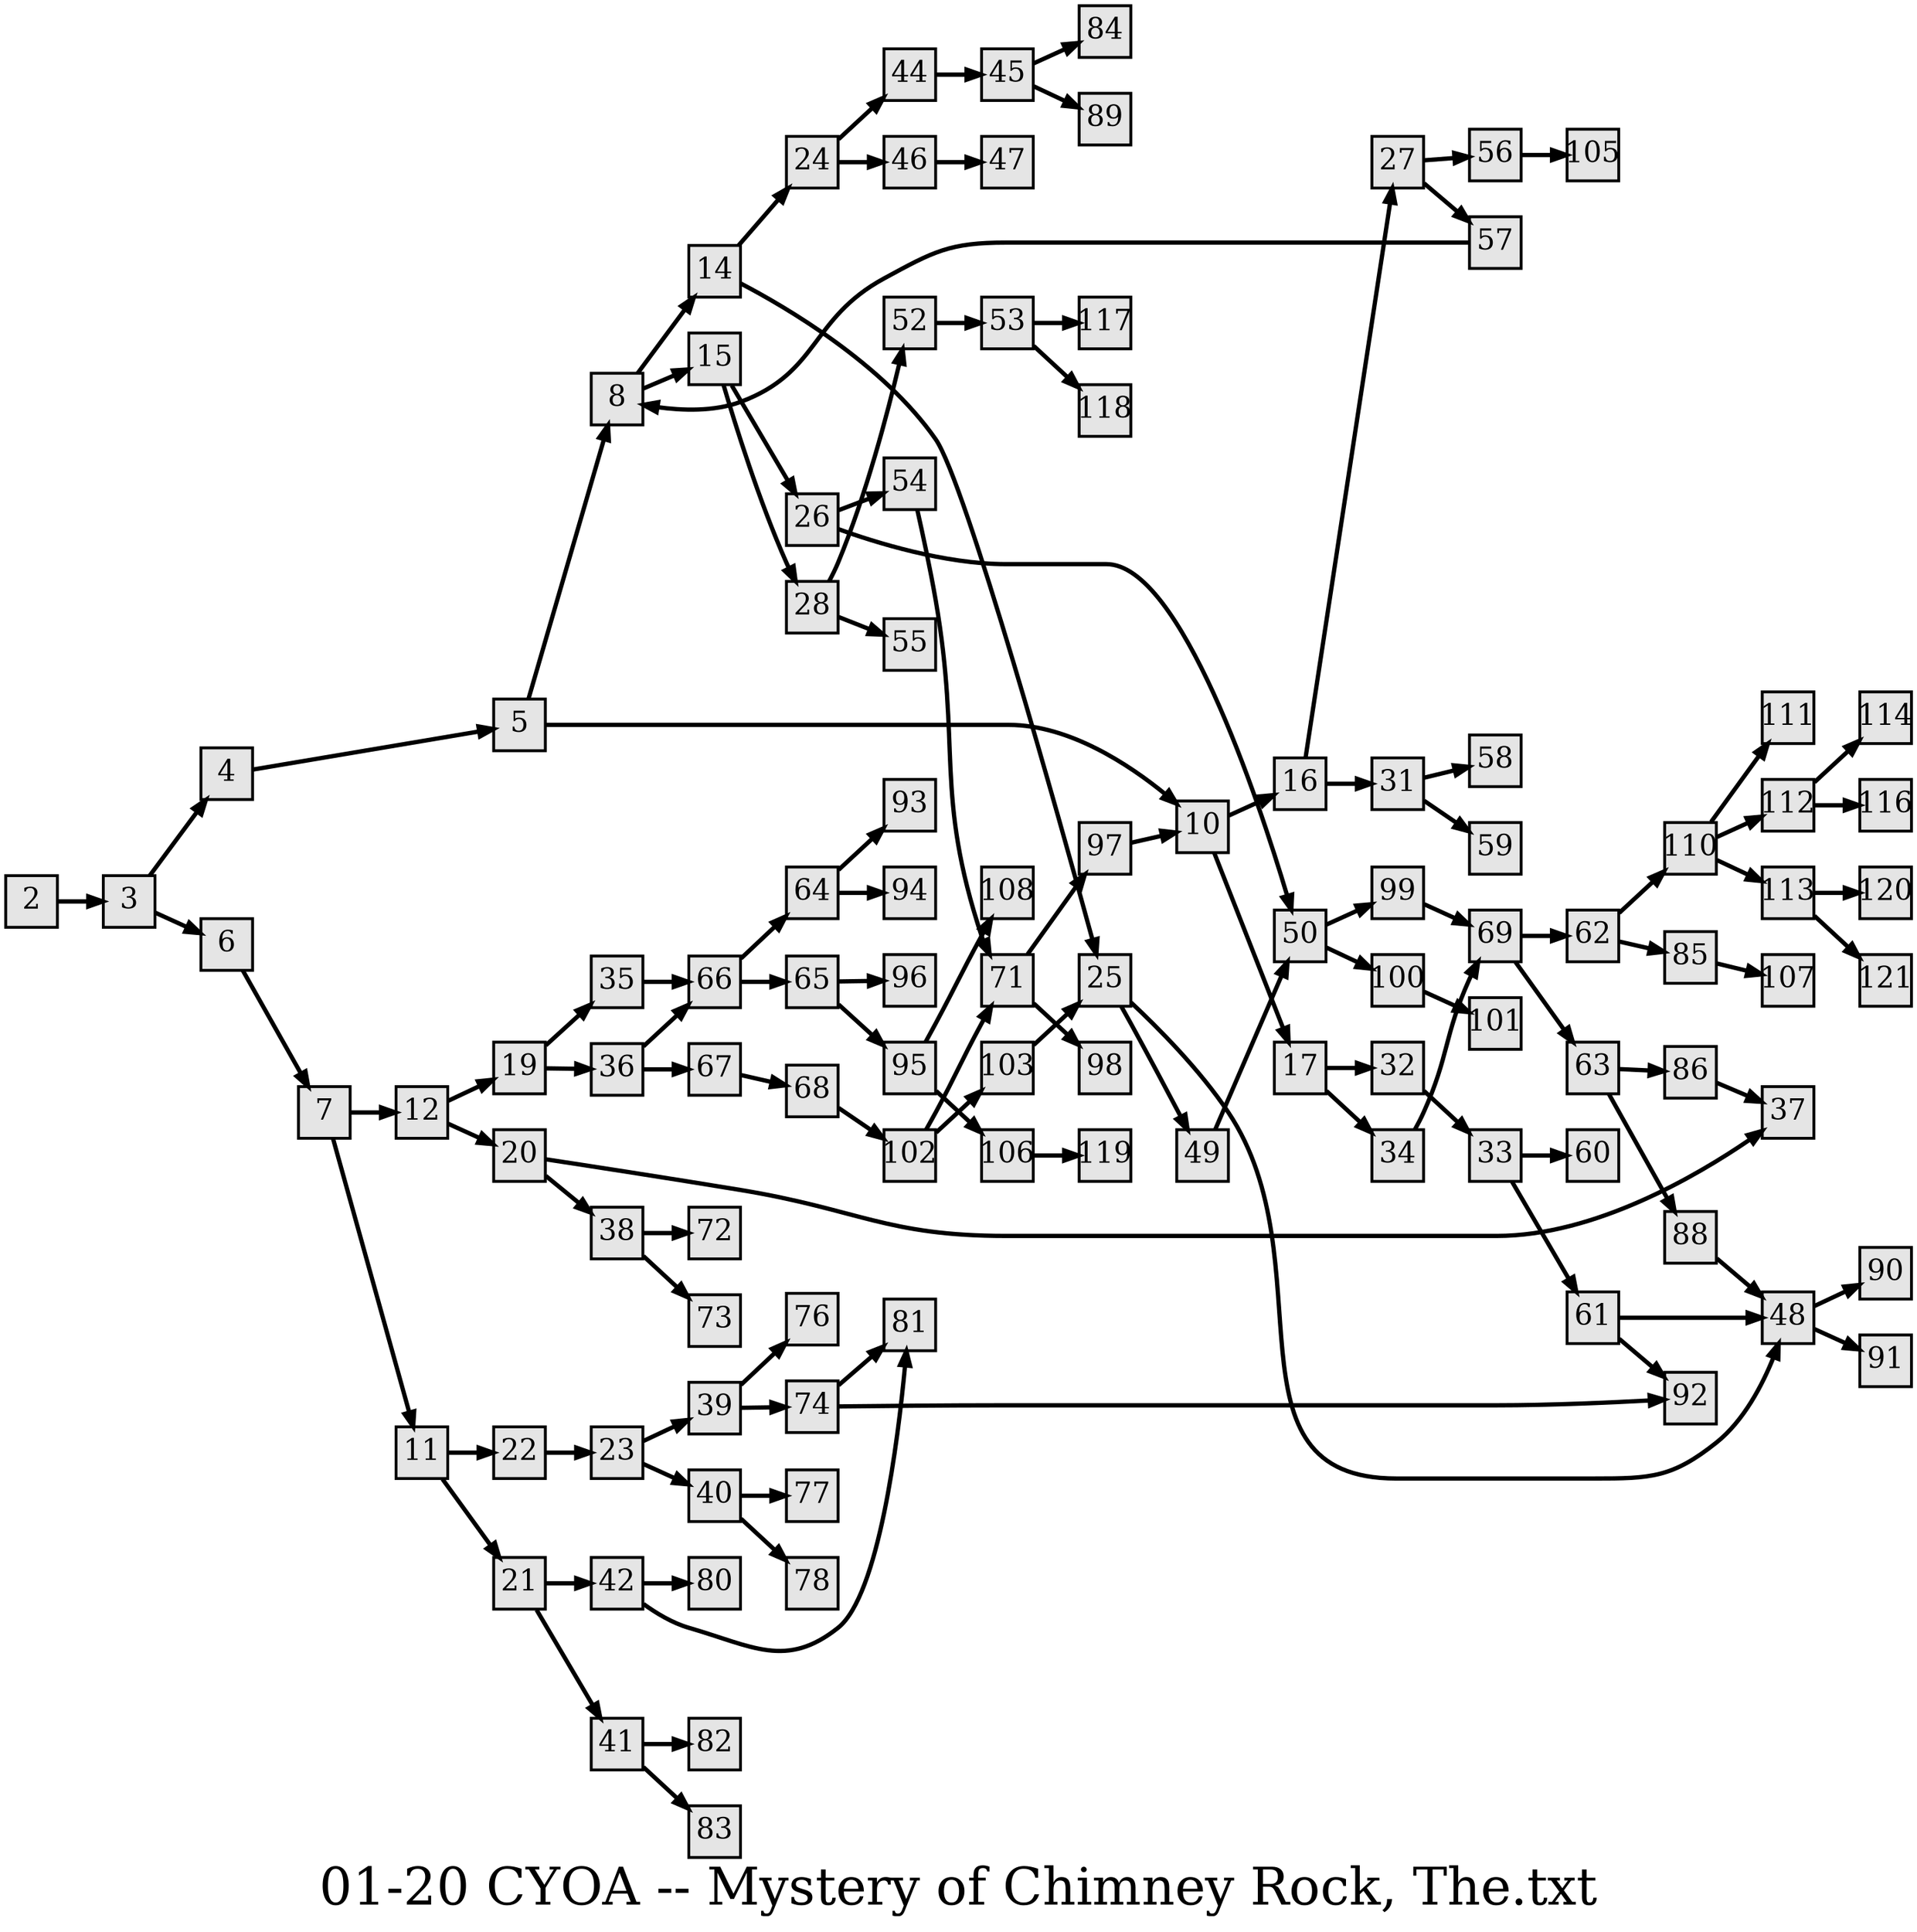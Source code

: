 digraph g{
  graph [ label="01-20 CYOA -- Mystery of Chimney Rock, The.txt" rankdir=LR, ordering=out, fontsize=36, nodesep="0.35", ranksep="0.45"];
  node  [shape=rect, penwidth=2, fontsize=20, style=filled, fillcolor=grey90, margin="0,0", labelfloat=true, regular=true, fixedsize=true];
  edge  [labelfloat=true, penwidth=3, fontsize=12];

  2 -> 3;
  3 -> 4;
  3 -> 6;
  4 -> 5;
  5 -> 8;
  5 -> 10;
  6 -> 7;
  7 -> 12;
  7 -> 11;
  8 -> 14;
  8 -> 15;
  10 -> 16;
  10 -> 17;
  11 -> 22;
  11 -> 21;
  12 -> 19;
  12 -> 20;
  14 -> 24;
  14 -> 25;
  15 -> 26;
  15 -> 28;
  16 -> 27;
  16 -> 31;
  17 -> 32;
  17 -> 34;
  19 -> 35;
  19 -> 36;
  20 -> 37;
  20 -> 38;
  21 -> 42;
  21 -> 41;
  22 -> 23;
  23 -> 39;
  23 -> 40;
  24 -> 44;
  24 -> 46;
  25 -> 48;
  25 -> 49;
  26 -> 54;
  26 -> 50;
  27 -> 56;
  27 -> 57;
  28 -> 52;
  28 -> 55;
  31 -> 58;
  31 -> 59;
  32 -> 33;
  33 -> 60;
  33 -> 61;
  34 -> 69;
  35 -> 66;
  36 -> 66;
  36 -> 67;
  38 -> 72;
  38 -> 73;
  39 -> 76;
  39 -> 74;
  40 -> 77;
  40 -> 78;
  41 -> 82;
  41 -> 83;
  42 -> 80;
  42 -> 81;
  44 -> 45;
  45 -> 84;
  45 -> 89;
  46 -> 47;
  48 -> 90;
  48 -> 91;
  49 -> 50;
  50 -> 99;
  50 -> 100;
  52 -> 53;
  53 -> 117;
  53 -> 118;
  54 -> 71;
  56 -> 105;
  57 -> 8;
  61 -> 48;
  61 -> 92;
  62 -> 110;
  62 -> 85;
  63 -> 86;
  63 -> 88;
  64 -> 93;
  64 -> 94;
  65 -> 96;
  65 -> 95;
  66 -> 64;
  66 -> 65;
  67 -> 68;
  68 -> 102;
  69 -> 62;
  69 -> 63;
  71 -> 97;
  71 -> 98;
  74 -> 81;
  74 -> 92;
  85 -> 107;
  86 -> 37;
  88 -> 48;
  95 -> 106;
  95 -> 108;
  97 -> 10;
  99 -> 69;
  100 -> 101;
  102 -> 71;
  102 -> 103;
  103 -> 25;
  106 -> 119;
  110 -> 111;
  110 -> 112;
  110 -> 113;
  112 -> 114;
  112 -> 116;
  113 -> 120;
  113 -> 121;
}

